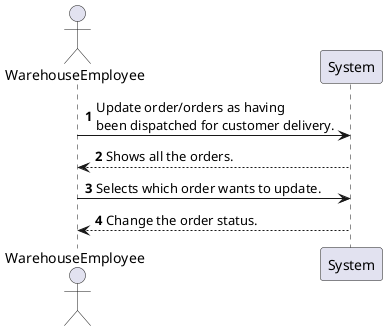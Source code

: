 @startuml
'https://plantuml.com/sequence-diagram

autonumber

actor WarehouseEmployee

WarehouseEmployee -> System : Update order/orders as having \nbeen dispatched for customer delivery.
System --> WarehouseEmployee : Shows all the orders.

WarehouseEmployee -> System : Selects which order wants to update.
System --> WarehouseEmployee : Change the order status.

@enduml